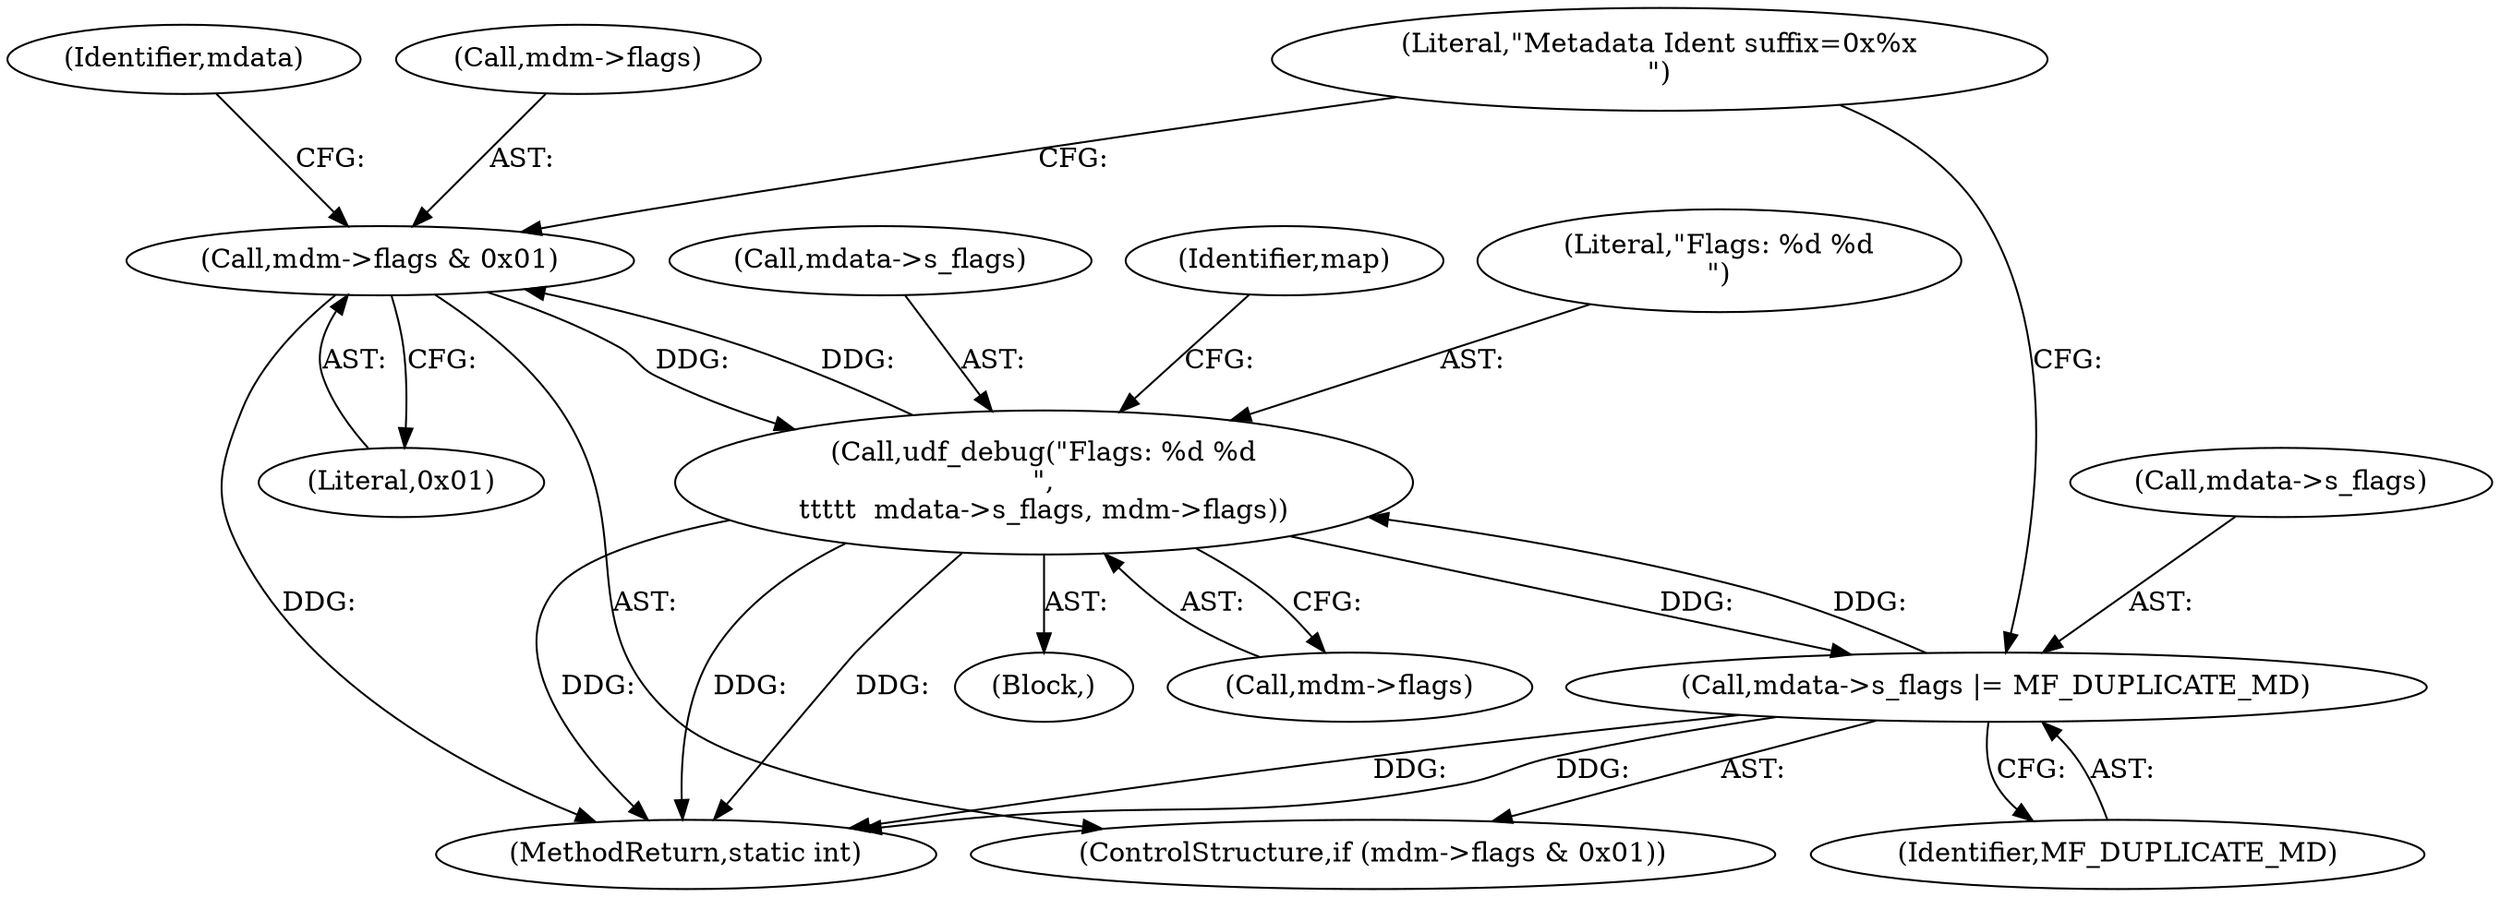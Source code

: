 digraph "0_linux_1df2ae31c724e57be9d7ac00d78db8a5dabdd050@pointer" {
"1000449" [label="(Call,mdm->flags & 0x01)"];
"1000500" [label="(Call,udf_debug(\"Flags: %d %d\n\",\n\t\t\t\t\t  mdata->s_flags, mdm->flags))"];
"1000454" [label="(Call,mdata->s_flags |= MF_DUPLICATE_MD)"];
"1000449" [label="(Call,mdm->flags & 0x01)"];
"1000460" [label="(Literal,\"Metadata Ident suffix=0x%x\n\")"];
"1000505" [label="(Call,mdm->flags)"];
"1000590" [label="(MethodReturn,static int)"];
"1000458" [label="(Identifier,MF_DUPLICATE_MD)"];
"1000456" [label="(Identifier,mdata)"];
"1000500" [label="(Call,udf_debug(\"Flags: %d %d\n\",\n\t\t\t\t\t  mdata->s_flags, mdm->flags))"];
"1000448" [label="(ControlStructure,if (mdm->flags & 0x01))"];
"1000372" [label="(Block,)"];
"1000520" [label="(Identifier,map)"];
"1000453" [label="(Literal,0x01)"];
"1000449" [label="(Call,mdm->flags & 0x01)"];
"1000450" [label="(Call,mdm->flags)"];
"1000501" [label="(Literal,\"Flags: %d %d\n\")"];
"1000502" [label="(Call,mdata->s_flags)"];
"1000455" [label="(Call,mdata->s_flags)"];
"1000454" [label="(Call,mdata->s_flags |= MF_DUPLICATE_MD)"];
"1000449" -> "1000448"  [label="AST: "];
"1000449" -> "1000453"  [label="CFG: "];
"1000450" -> "1000449"  [label="AST: "];
"1000453" -> "1000449"  [label="AST: "];
"1000456" -> "1000449"  [label="CFG: "];
"1000460" -> "1000449"  [label="CFG: "];
"1000449" -> "1000590"  [label="DDG: "];
"1000500" -> "1000449"  [label="DDG: "];
"1000449" -> "1000500"  [label="DDG: "];
"1000500" -> "1000372"  [label="AST: "];
"1000500" -> "1000505"  [label="CFG: "];
"1000501" -> "1000500"  [label="AST: "];
"1000502" -> "1000500"  [label="AST: "];
"1000505" -> "1000500"  [label="AST: "];
"1000520" -> "1000500"  [label="CFG: "];
"1000500" -> "1000590"  [label="DDG: "];
"1000500" -> "1000590"  [label="DDG: "];
"1000500" -> "1000590"  [label="DDG: "];
"1000500" -> "1000454"  [label="DDG: "];
"1000454" -> "1000500"  [label="DDG: "];
"1000454" -> "1000448"  [label="AST: "];
"1000454" -> "1000458"  [label="CFG: "];
"1000455" -> "1000454"  [label="AST: "];
"1000458" -> "1000454"  [label="AST: "];
"1000460" -> "1000454"  [label="CFG: "];
"1000454" -> "1000590"  [label="DDG: "];
"1000454" -> "1000590"  [label="DDG: "];
}
